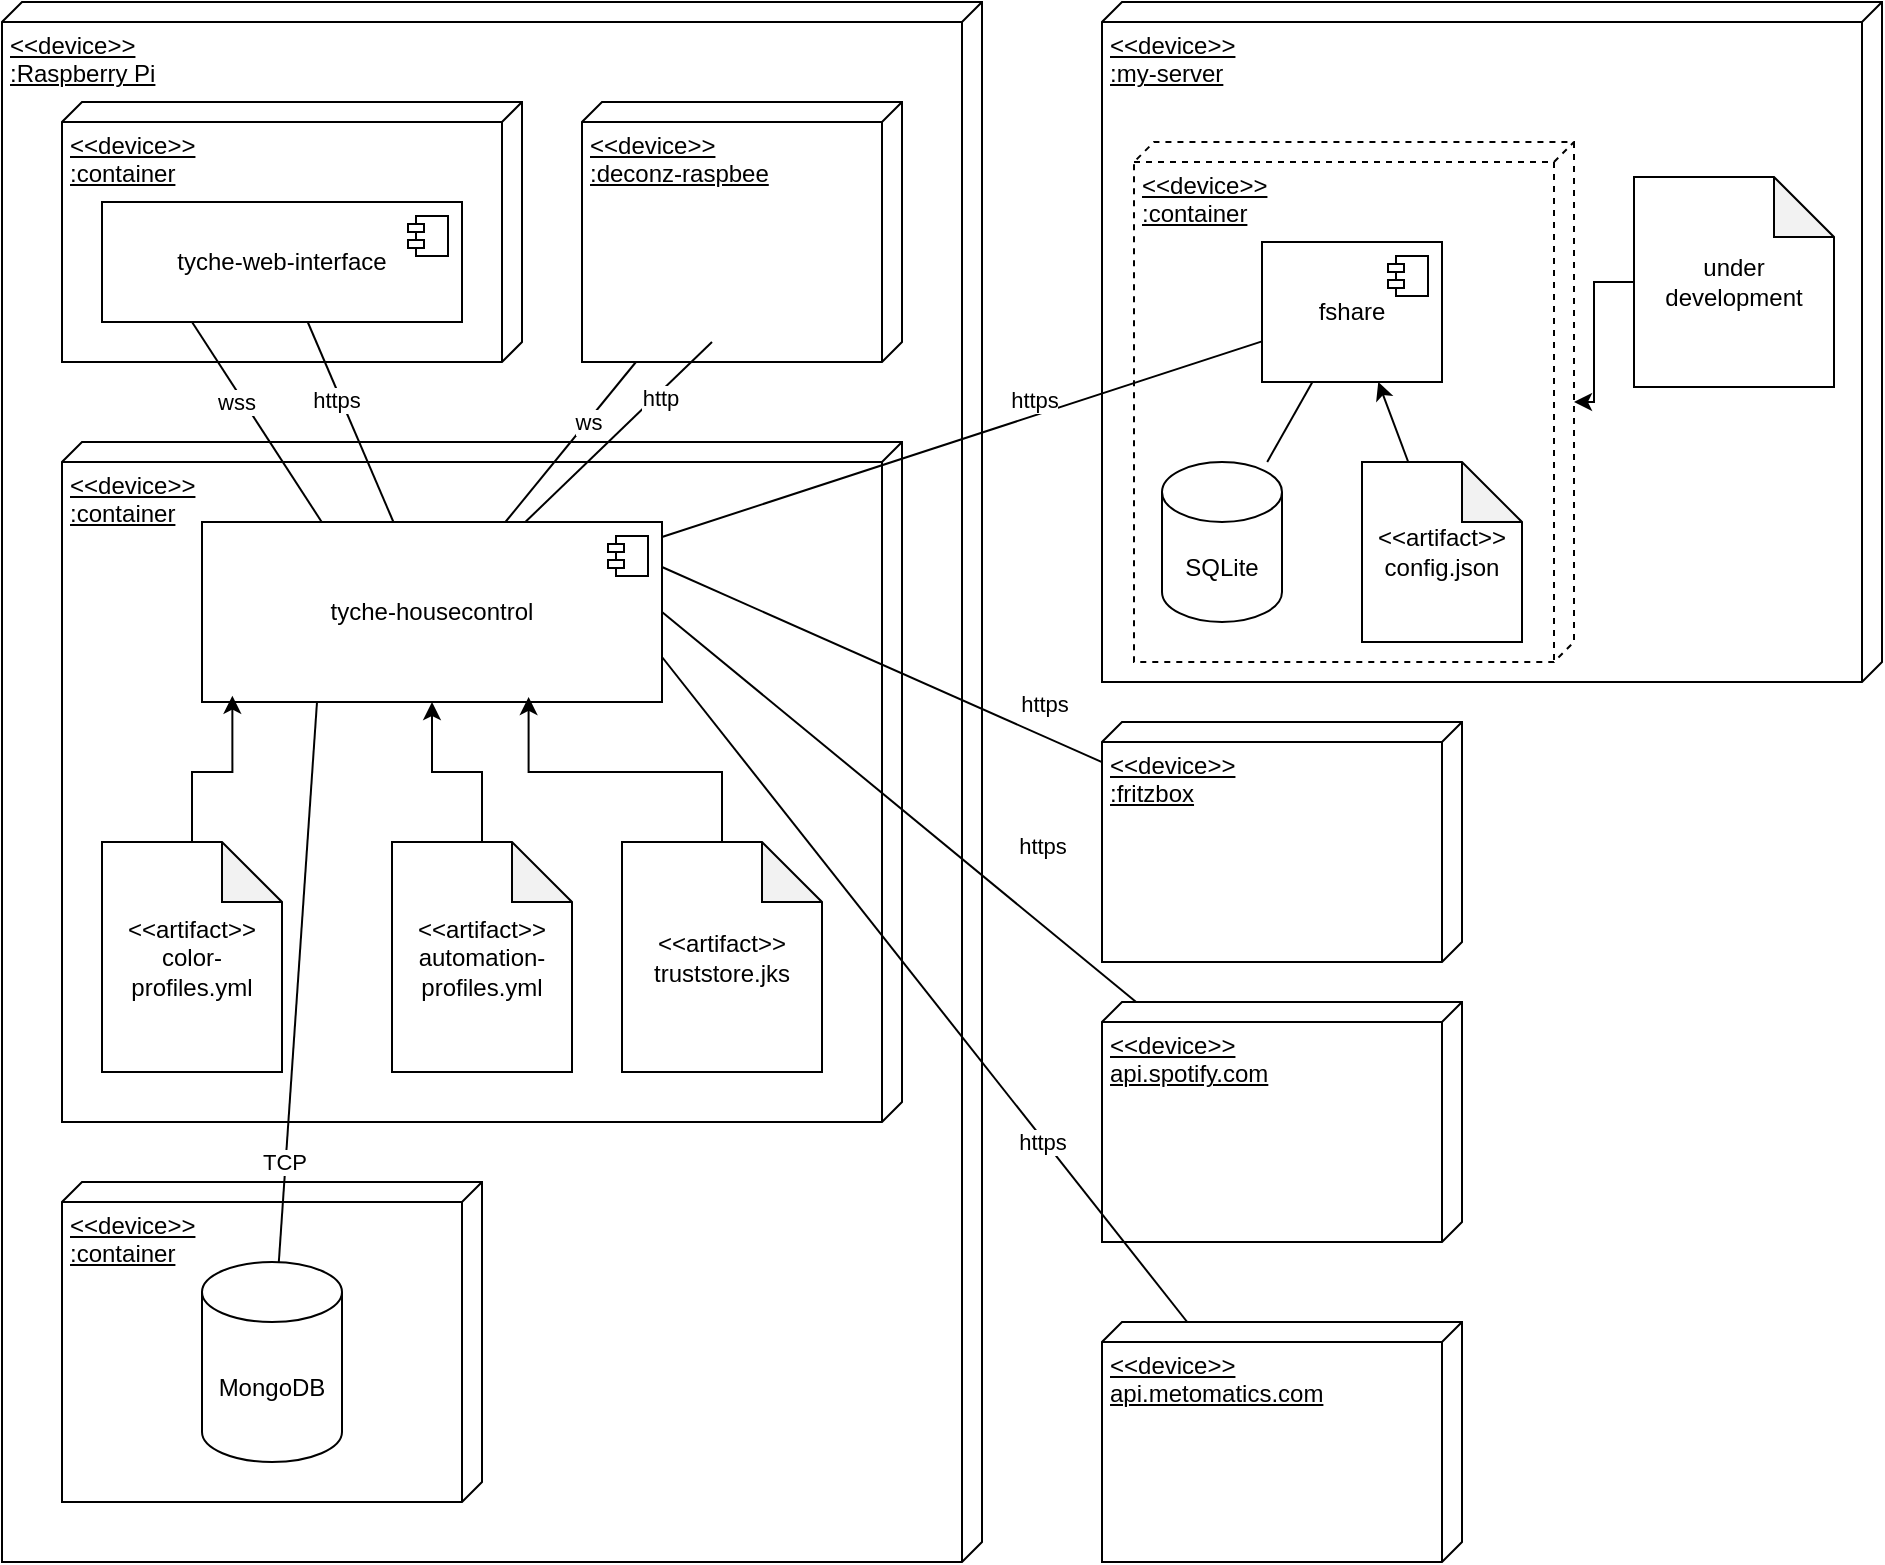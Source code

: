 <mxfile version="27.0.8">
  <diagram name="Page-1" id="b5b7bab2-c9e2-2cf4-8b2a-24fd1a2a6d21">
    <mxGraphModel dx="2056" dy="2260" grid="1" gridSize="10" guides="1" tooltips="1" connect="1" arrows="1" fold="1" page="1" pageScale="1" pageWidth="827" pageHeight="1169" background="none" math="0" shadow="0">
      <root>
        <mxCell id="0" />
        <mxCell id="1" parent="0" />
        <mxCell id="ZI3dznUiYCo_x-_4kkXh-19" value="&amp;lt;&amp;lt;device&amp;gt;&amp;gt;&lt;br&gt;:my-server" style="verticalAlign=top;align=left;spacingTop=8;spacingLeft=2;spacingRight=12;shape=cube;size=10;direction=south;fontStyle=4;html=1;whiteSpace=wrap;" vertex="1" parent="1">
          <mxGeometry x="570" y="-40" width="390" height="340" as="geometry" />
        </mxCell>
        <mxCell id="ZI3dznUiYCo_x-_4kkXh-5" value="&amp;lt;&amp;lt;device&amp;gt;&amp;gt;&lt;br&gt;:Raspberry Pi" style="verticalAlign=top;align=left;spacingTop=8;spacingLeft=2;spacingRight=12;shape=cube;size=10;direction=south;fontStyle=4;html=1;whiteSpace=wrap;" vertex="1" parent="1">
          <mxGeometry x="20" y="-40" width="490" height="780" as="geometry" />
        </mxCell>
        <mxCell id="ZI3dznUiYCo_x-_4kkXh-7" value="&amp;lt;&amp;lt;device&amp;gt;&amp;gt;&lt;br&gt;:container" style="verticalAlign=top;align=left;spacingTop=8;spacingLeft=2;spacingRight=12;shape=cube;size=10;direction=south;fontStyle=4;html=1;whiteSpace=wrap;" vertex="1" parent="1">
          <mxGeometry x="50" y="180" width="420" height="340" as="geometry" />
        </mxCell>
        <mxCell id="ZI3dznUiYCo_x-_4kkXh-6" value="&lt;div&gt;&amp;lt;&amp;lt;device&amp;gt;&amp;gt;&lt;/div&gt;&lt;div&gt;:container&lt;/div&gt;" style="verticalAlign=top;align=left;spacingTop=8;spacingLeft=2;spacingRight=12;shape=cube;size=10;direction=south;fontStyle=4;html=1;whiteSpace=wrap;" vertex="1" parent="1">
          <mxGeometry x="50" y="550" width="210" height="160" as="geometry" />
        </mxCell>
        <mxCell id="ZI3dznUiYCo_x-_4kkXh-1" value="MongoDB" style="shape=cylinder3;whiteSpace=wrap;html=1;boundedLbl=1;backgroundOutline=1;size=15;movable=1;resizable=1;rotatable=1;deletable=1;editable=1;locked=0;connectable=1;" vertex="1" parent="1">
          <mxGeometry x="120" y="590" width="70" height="100" as="geometry" />
        </mxCell>
        <mxCell id="ZI3dznUiYCo_x-_4kkXh-2" value="&lt;div&gt;&amp;lt;&amp;lt;artifact&amp;gt;&amp;gt;&lt;br&gt;color-profiles.yml&lt;/div&gt;" style="shape=note;whiteSpace=wrap;html=1;backgroundOutline=1;darkOpacity=0.05;" vertex="1" parent="1">
          <mxGeometry x="70" y="380" width="90" height="115" as="geometry" />
        </mxCell>
        <mxCell id="ZI3dznUiYCo_x-_4kkXh-61" style="edgeStyle=orthogonalEdgeStyle;rounded=0;orthogonalLoop=1;jettySize=auto;html=1;" edge="1" parent="1" source="ZI3dznUiYCo_x-_4kkXh-3" target="ZI3dznUiYCo_x-_4kkXh-13">
          <mxGeometry relative="1" as="geometry" />
        </mxCell>
        <mxCell id="ZI3dznUiYCo_x-_4kkXh-3" value="&amp;lt;&amp;lt;artifact&amp;gt;&amp;gt;&lt;br&gt;automation-profiles.yml" style="shape=note;whiteSpace=wrap;html=1;backgroundOutline=1;darkOpacity=0.05;" vertex="1" parent="1">
          <mxGeometry x="215" y="380" width="90" height="115" as="geometry" />
        </mxCell>
        <mxCell id="ZI3dznUiYCo_x-_4kkXh-4" value="&amp;lt;&amp;lt;artifact&amp;gt;&amp;gt;&lt;br&gt;truststore.jks" style="shape=note;whiteSpace=wrap;html=1;backgroundOutline=1;darkOpacity=0.05;" vertex="1" parent="1">
          <mxGeometry x="330" y="380" width="100" height="115" as="geometry" />
        </mxCell>
        <mxCell id="ZI3dznUiYCo_x-_4kkXh-8" value="&lt;div&gt;&amp;lt;&amp;lt;device&amp;gt;&amp;gt;&lt;/div&gt;&lt;div&gt;:container&lt;/div&gt;" style="verticalAlign=top;align=left;spacingTop=8;spacingLeft=2;spacingRight=12;shape=cube;size=10;direction=south;fontStyle=4;html=1;whiteSpace=wrap;" vertex="1" parent="1">
          <mxGeometry x="50" y="10" width="230" height="130" as="geometry" />
        </mxCell>
        <mxCell id="ZI3dznUiYCo_x-_4kkXh-9" value="&amp;lt;&amp;lt;device&amp;gt;&amp;gt;&lt;br&gt;:container" style="verticalAlign=top;align=left;spacingTop=8;spacingLeft=2;spacingRight=12;shape=cube;size=10;direction=south;fontStyle=4;html=1;whiteSpace=wrap;dashed=1;" vertex="1" parent="1">
          <mxGeometry x="586" y="30" width="220" height="260" as="geometry" />
        </mxCell>
        <mxCell id="ZI3dznUiYCo_x-_4kkXh-12" value="" style="edgeStyle=orthogonalEdgeStyle;rounded=0;orthogonalLoop=1;jettySize=auto;html=1;" edge="1" parent="1" source="ZI3dznUiYCo_x-_4kkXh-11" target="ZI3dznUiYCo_x-_4kkXh-9">
          <mxGeometry relative="1" as="geometry" />
        </mxCell>
        <mxCell id="ZI3dznUiYCo_x-_4kkXh-11" value="under development" style="shape=note;whiteSpace=wrap;html=1;backgroundOutline=1;darkOpacity=0.05;" vertex="1" parent="1">
          <mxGeometry x="836" y="47.5" width="100" height="105" as="geometry" />
        </mxCell>
        <mxCell id="ZI3dznUiYCo_x-_4kkXh-13" value="tyche-housecontrol" style="html=1;dropTarget=0;whiteSpace=wrap;" vertex="1" parent="1">
          <mxGeometry x="120" y="220" width="230" height="90" as="geometry" />
        </mxCell>
        <mxCell id="ZI3dznUiYCo_x-_4kkXh-14" value="" style="shape=module;jettyWidth=8;jettyHeight=4;" vertex="1" parent="ZI3dznUiYCo_x-_4kkXh-13">
          <mxGeometry x="1" width="20" height="20" relative="1" as="geometry">
            <mxPoint x="-27" y="7" as="offset" />
          </mxGeometry>
        </mxCell>
        <mxCell id="ZI3dznUiYCo_x-_4kkXh-20" value="tyche-web-interface" style="html=1;dropTarget=0;whiteSpace=wrap;" vertex="1" parent="1">
          <mxGeometry x="70" y="60" width="180" height="60" as="geometry" />
        </mxCell>
        <mxCell id="ZI3dznUiYCo_x-_4kkXh-21" value="" style="shape=module;jettyWidth=8;jettyHeight=4;" vertex="1" parent="ZI3dznUiYCo_x-_4kkXh-20">
          <mxGeometry x="1" width="20" height="20" relative="1" as="geometry">
            <mxPoint x="-27" y="7" as="offset" />
          </mxGeometry>
        </mxCell>
        <mxCell id="ZI3dznUiYCo_x-_4kkXh-27" value="" style="endArrow=none;html=1;rounded=0;entryX=0.25;entryY=1;entryDx=0;entryDy=0;" edge="1" parent="1" source="ZI3dznUiYCo_x-_4kkXh-1" target="ZI3dznUiYCo_x-_4kkXh-13">
          <mxGeometry width="50" height="50" relative="1" as="geometry">
            <mxPoint x="770" y="430" as="sourcePoint" />
            <mxPoint x="820" y="380" as="targetPoint" />
          </mxGeometry>
        </mxCell>
        <mxCell id="ZI3dznUiYCo_x-_4kkXh-28" value="TCP" style="edgeLabel;html=1;align=center;verticalAlign=middle;resizable=0;points=[];" vertex="1" connectable="0" parent="ZI3dznUiYCo_x-_4kkXh-27">
          <mxGeometry x="0.144" y="2" relative="1" as="geometry">
            <mxPoint x="-7" y="110" as="offset" />
          </mxGeometry>
        </mxCell>
        <mxCell id="ZI3dznUiYCo_x-_4kkXh-32" value="&amp;lt;&amp;lt;device&amp;gt;&amp;gt;&lt;br&gt;:fritzbox" style="verticalAlign=top;align=left;spacingTop=8;spacingLeft=2;spacingRight=12;shape=cube;size=10;direction=south;fontStyle=4;html=1;whiteSpace=wrap;" vertex="1" parent="1">
          <mxGeometry x="570" y="320" width="180" height="120" as="geometry" />
        </mxCell>
        <mxCell id="ZI3dznUiYCo_x-_4kkXh-33" value="" style="endArrow=none;html=1;rounded=0;exitX=1;exitY=0.25;exitDx=0;exitDy=0;" edge="1" parent="1" source="ZI3dznUiYCo_x-_4kkXh-13" target="ZI3dznUiYCo_x-_4kkXh-32">
          <mxGeometry width="50" height="50" relative="1" as="geometry">
            <mxPoint x="350" y="350" as="sourcePoint" />
            <mxPoint x="400" y="300" as="targetPoint" />
          </mxGeometry>
        </mxCell>
        <mxCell id="ZI3dznUiYCo_x-_4kkXh-46" value="https" style="edgeLabel;html=1;align=center;verticalAlign=middle;resizable=0;points=[];" vertex="1" connectable="0" parent="ZI3dznUiYCo_x-_4kkXh-33">
          <mxGeometry x="0.228" y="1" relative="1" as="geometry">
            <mxPoint x="55" y="9" as="offset" />
          </mxGeometry>
        </mxCell>
        <mxCell id="ZI3dznUiYCo_x-_4kkXh-34" value="" style="endArrow=none;html=1;rounded=0;entryX=0.25;entryY=1;entryDx=0;entryDy=0;" edge="1" parent="1" target="ZI3dznUiYCo_x-_4kkXh-20">
          <mxGeometry width="50" height="50" relative="1" as="geometry">
            <mxPoint x="179.86" y="220" as="sourcePoint" />
            <mxPoint x="179.86" y="110" as="targetPoint" />
          </mxGeometry>
        </mxCell>
        <mxCell id="ZI3dznUiYCo_x-_4kkXh-35" value="wss" style="edgeLabel;html=1;align=center;verticalAlign=middle;resizable=0;points=[];" vertex="1" connectable="0" parent="ZI3dznUiYCo_x-_4kkXh-34">
          <mxGeometry x="0.329" relative="1" as="geometry">
            <mxPoint y="6" as="offset" />
          </mxGeometry>
        </mxCell>
        <mxCell id="ZI3dznUiYCo_x-_4kkXh-36" value="" style="endArrow=none;html=1;rounded=0;" edge="1" parent="1" source="ZI3dznUiYCo_x-_4kkXh-13" target="ZI3dznUiYCo_x-_4kkXh-20">
          <mxGeometry width="50" height="50" relative="1" as="geometry">
            <mxPoint x="-50" y="340" as="sourcePoint" />
            <mxPoint y="290" as="targetPoint" />
          </mxGeometry>
        </mxCell>
        <mxCell id="ZI3dznUiYCo_x-_4kkXh-37" value="https" style="edgeLabel;html=1;align=center;verticalAlign=middle;resizable=0;points=[];" vertex="1" connectable="0" parent="ZI3dznUiYCo_x-_4kkXh-36">
          <mxGeometry x="0.364" relative="1" as="geometry">
            <mxPoint y="7" as="offset" />
          </mxGeometry>
        </mxCell>
        <mxCell id="ZI3dznUiYCo_x-_4kkXh-38" value="&amp;lt;&amp;lt;device&amp;gt;&amp;gt;&lt;br&gt;:deconz-raspbee" style="verticalAlign=top;align=left;spacingTop=8;spacingLeft=2;spacingRight=12;shape=cube;size=10;direction=south;fontStyle=4;html=1;whiteSpace=wrap;" vertex="1" parent="1">
          <mxGeometry x="310" y="10" width="160" height="130" as="geometry" />
        </mxCell>
        <mxCell id="ZI3dznUiYCo_x-_4kkXh-39" value="" style="endArrow=none;html=1;rounded=0;" edge="1" parent="1" source="ZI3dznUiYCo_x-_4kkXh-13" target="ZI3dznUiYCo_x-_4kkXh-38">
          <mxGeometry width="50" height="50" relative="1" as="geometry">
            <mxPoint x="870" y="370" as="sourcePoint" />
            <mxPoint x="920" y="320" as="targetPoint" />
          </mxGeometry>
        </mxCell>
        <mxCell id="ZI3dznUiYCo_x-_4kkXh-40" value="ws" style="edgeLabel;html=1;align=center;verticalAlign=middle;resizable=0;points=[];" vertex="1" connectable="0" parent="ZI3dznUiYCo_x-_4kkXh-39">
          <mxGeometry x="0.252" y="1" relative="1" as="geometry">
            <mxPoint x="1" as="offset" />
          </mxGeometry>
        </mxCell>
        <mxCell id="ZI3dznUiYCo_x-_4kkXh-41" value="" style="endArrow=none;html=1;rounded=0;entryX=0;entryY=0;entryDx=120;entryDy=95;entryPerimeter=0;" edge="1" parent="1" source="ZI3dznUiYCo_x-_4kkXh-13" target="ZI3dznUiYCo_x-_4kkXh-38">
          <mxGeometry width="50" height="50" relative="1" as="geometry">
            <mxPoint x="870" y="370" as="sourcePoint" />
            <mxPoint x="920" y="320" as="targetPoint" />
          </mxGeometry>
        </mxCell>
        <mxCell id="ZI3dznUiYCo_x-_4kkXh-42" value="http" style="edgeLabel;html=1;align=center;verticalAlign=middle;resizable=0;points=[];" vertex="1" connectable="0" parent="ZI3dznUiYCo_x-_4kkXh-41">
          <mxGeometry x="0.41" y="-2" relative="1" as="geometry">
            <mxPoint as="offset" />
          </mxGeometry>
        </mxCell>
        <mxCell id="ZI3dznUiYCo_x-_4kkXh-43" value="&lt;div&gt;&amp;lt;&amp;lt;device&amp;gt;&amp;gt;&lt;/div&gt;&lt;div&gt;api.spotify.com&lt;/div&gt;" style="verticalAlign=top;align=left;spacingTop=8;spacingLeft=2;spacingRight=12;shape=cube;size=10;direction=south;fontStyle=4;html=1;whiteSpace=wrap;" vertex="1" parent="1">
          <mxGeometry x="570" y="460" width="180" height="120" as="geometry" />
        </mxCell>
        <mxCell id="ZI3dznUiYCo_x-_4kkXh-44" value="" style="endArrow=none;html=1;rounded=0;exitX=1;exitY=0.5;exitDx=0;exitDy=0;" edge="1" parent="1" source="ZI3dznUiYCo_x-_4kkXh-13" target="ZI3dznUiYCo_x-_4kkXh-43">
          <mxGeometry width="50" height="50" relative="1" as="geometry">
            <mxPoint x="870" y="370" as="sourcePoint" />
            <mxPoint x="920" y="320" as="targetPoint" />
          </mxGeometry>
        </mxCell>
        <mxCell id="ZI3dznUiYCo_x-_4kkXh-45" value="https" style="edgeLabel;html=1;align=center;verticalAlign=middle;resizable=0;points=[];" vertex="1" connectable="0" parent="ZI3dznUiYCo_x-_4kkXh-44">
          <mxGeometry x="-0.268" y="-1" relative="1" as="geometry">
            <mxPoint x="104" y="45" as="offset" />
          </mxGeometry>
        </mxCell>
        <mxCell id="ZI3dznUiYCo_x-_4kkXh-47" value="" style="endArrow=none;html=1;rounded=0;" edge="1" parent="1" source="ZI3dznUiYCo_x-_4kkXh-13" target="ZI3dznUiYCo_x-_4kkXh-52">
          <mxGeometry width="50" height="50" relative="1" as="geometry">
            <mxPoint x="870" y="390" as="sourcePoint" />
            <mxPoint x="640" y="131.484" as="targetPoint" />
          </mxGeometry>
        </mxCell>
        <mxCell id="ZI3dznUiYCo_x-_4kkXh-48" value="https" style="edgeLabel;html=1;align=center;verticalAlign=middle;resizable=0;points=[];" vertex="1" connectable="0" parent="ZI3dznUiYCo_x-_4kkXh-47">
          <mxGeometry x="0.292" y="-4" relative="1" as="geometry">
            <mxPoint x="-9" y="-9" as="offset" />
          </mxGeometry>
        </mxCell>
        <mxCell id="ZI3dznUiYCo_x-_4kkXh-49" value="&lt;div&gt;&amp;lt;&amp;lt;device&amp;gt;&amp;gt;&lt;/div&gt;&lt;div&gt;api.metomatics.com&lt;/div&gt;" style="verticalAlign=top;align=left;spacingTop=8;spacingLeft=2;spacingRight=12;shape=cube;size=10;direction=south;fontStyle=4;html=1;whiteSpace=wrap;" vertex="1" parent="1">
          <mxGeometry x="570" y="620" width="180" height="120" as="geometry" />
        </mxCell>
        <mxCell id="ZI3dznUiYCo_x-_4kkXh-50" value="" style="endArrow=none;html=1;rounded=0;entryX=1;entryY=0.75;entryDx=0;entryDy=0;" edge="1" parent="1" source="ZI3dznUiYCo_x-_4kkXh-49" target="ZI3dznUiYCo_x-_4kkXh-13">
          <mxGeometry width="50" height="50" relative="1" as="geometry">
            <mxPoint x="870" y="390" as="sourcePoint" />
            <mxPoint x="920" y="340" as="targetPoint" />
          </mxGeometry>
        </mxCell>
        <mxCell id="ZI3dznUiYCo_x-_4kkXh-51" value="https" style="edgeLabel;html=1;align=center;verticalAlign=middle;resizable=0;points=[];" vertex="1" connectable="0" parent="ZI3dznUiYCo_x-_4kkXh-50">
          <mxGeometry x="-0.467" y="1" relative="1" as="geometry">
            <mxPoint x="-2" y="-2" as="offset" />
          </mxGeometry>
        </mxCell>
        <mxCell id="ZI3dznUiYCo_x-_4kkXh-52" value="fshare" style="html=1;dropTarget=0;whiteSpace=wrap;" vertex="1" parent="1">
          <mxGeometry x="650" y="80" width="90" height="70" as="geometry" />
        </mxCell>
        <mxCell id="ZI3dznUiYCo_x-_4kkXh-53" value="" style="shape=module;jettyWidth=8;jettyHeight=4;" vertex="1" parent="ZI3dznUiYCo_x-_4kkXh-52">
          <mxGeometry x="1" width="20" height="20" relative="1" as="geometry">
            <mxPoint x="-27" y="7" as="offset" />
          </mxGeometry>
        </mxCell>
        <mxCell id="ZI3dznUiYCo_x-_4kkXh-55" value="SQLite" style="shape=cylinder3;whiteSpace=wrap;html=1;boundedLbl=1;backgroundOutline=1;size=15;" vertex="1" parent="1">
          <mxGeometry x="600" y="190" width="60" height="80" as="geometry" />
        </mxCell>
        <mxCell id="ZI3dznUiYCo_x-_4kkXh-56" value="" style="endArrow=none;html=1;rounded=0;" edge="1" parent="1" source="ZI3dznUiYCo_x-_4kkXh-55" target="ZI3dznUiYCo_x-_4kkXh-52">
          <mxGeometry width="50" height="50" relative="1" as="geometry">
            <mxPoint x="770" y="330" as="sourcePoint" />
            <mxPoint x="820" y="280" as="targetPoint" />
          </mxGeometry>
        </mxCell>
        <mxCell id="ZI3dznUiYCo_x-_4kkXh-57" value="&amp;lt;&amp;lt;artifact&amp;gt;&amp;gt;&lt;br&gt;config.json" style="shape=note;whiteSpace=wrap;html=1;backgroundOutline=1;darkOpacity=0.05;" vertex="1" parent="1">
          <mxGeometry x="700" y="190" width="80" height="90" as="geometry" />
        </mxCell>
        <mxCell id="ZI3dznUiYCo_x-_4kkXh-60" style="edgeStyle=orthogonalEdgeStyle;rounded=0;orthogonalLoop=1;jettySize=auto;html=1;entryX=0.066;entryY=0.965;entryDx=0;entryDy=0;entryPerimeter=0;" edge="1" parent="1" source="ZI3dznUiYCo_x-_4kkXh-2" target="ZI3dznUiYCo_x-_4kkXh-13">
          <mxGeometry relative="1" as="geometry" />
        </mxCell>
        <mxCell id="ZI3dznUiYCo_x-_4kkXh-62" style="edgeStyle=orthogonalEdgeStyle;rounded=0;orthogonalLoop=1;jettySize=auto;html=1;entryX=0.71;entryY=0.972;entryDx=0;entryDy=0;entryPerimeter=0;" edge="1" parent="1" source="ZI3dznUiYCo_x-_4kkXh-4" target="ZI3dznUiYCo_x-_4kkXh-13">
          <mxGeometry relative="1" as="geometry" />
        </mxCell>
        <mxCell id="ZI3dznUiYCo_x-_4kkXh-63" value="" style="endArrow=classic;html=1;rounded=0;" edge="1" parent="1" source="ZI3dznUiYCo_x-_4kkXh-57" target="ZI3dznUiYCo_x-_4kkXh-52">
          <mxGeometry width="50" height="50" relative="1" as="geometry">
            <mxPoint x="730" y="270" as="sourcePoint" />
            <mxPoint x="780" y="220" as="targetPoint" />
          </mxGeometry>
        </mxCell>
      </root>
    </mxGraphModel>
  </diagram>
</mxfile>
